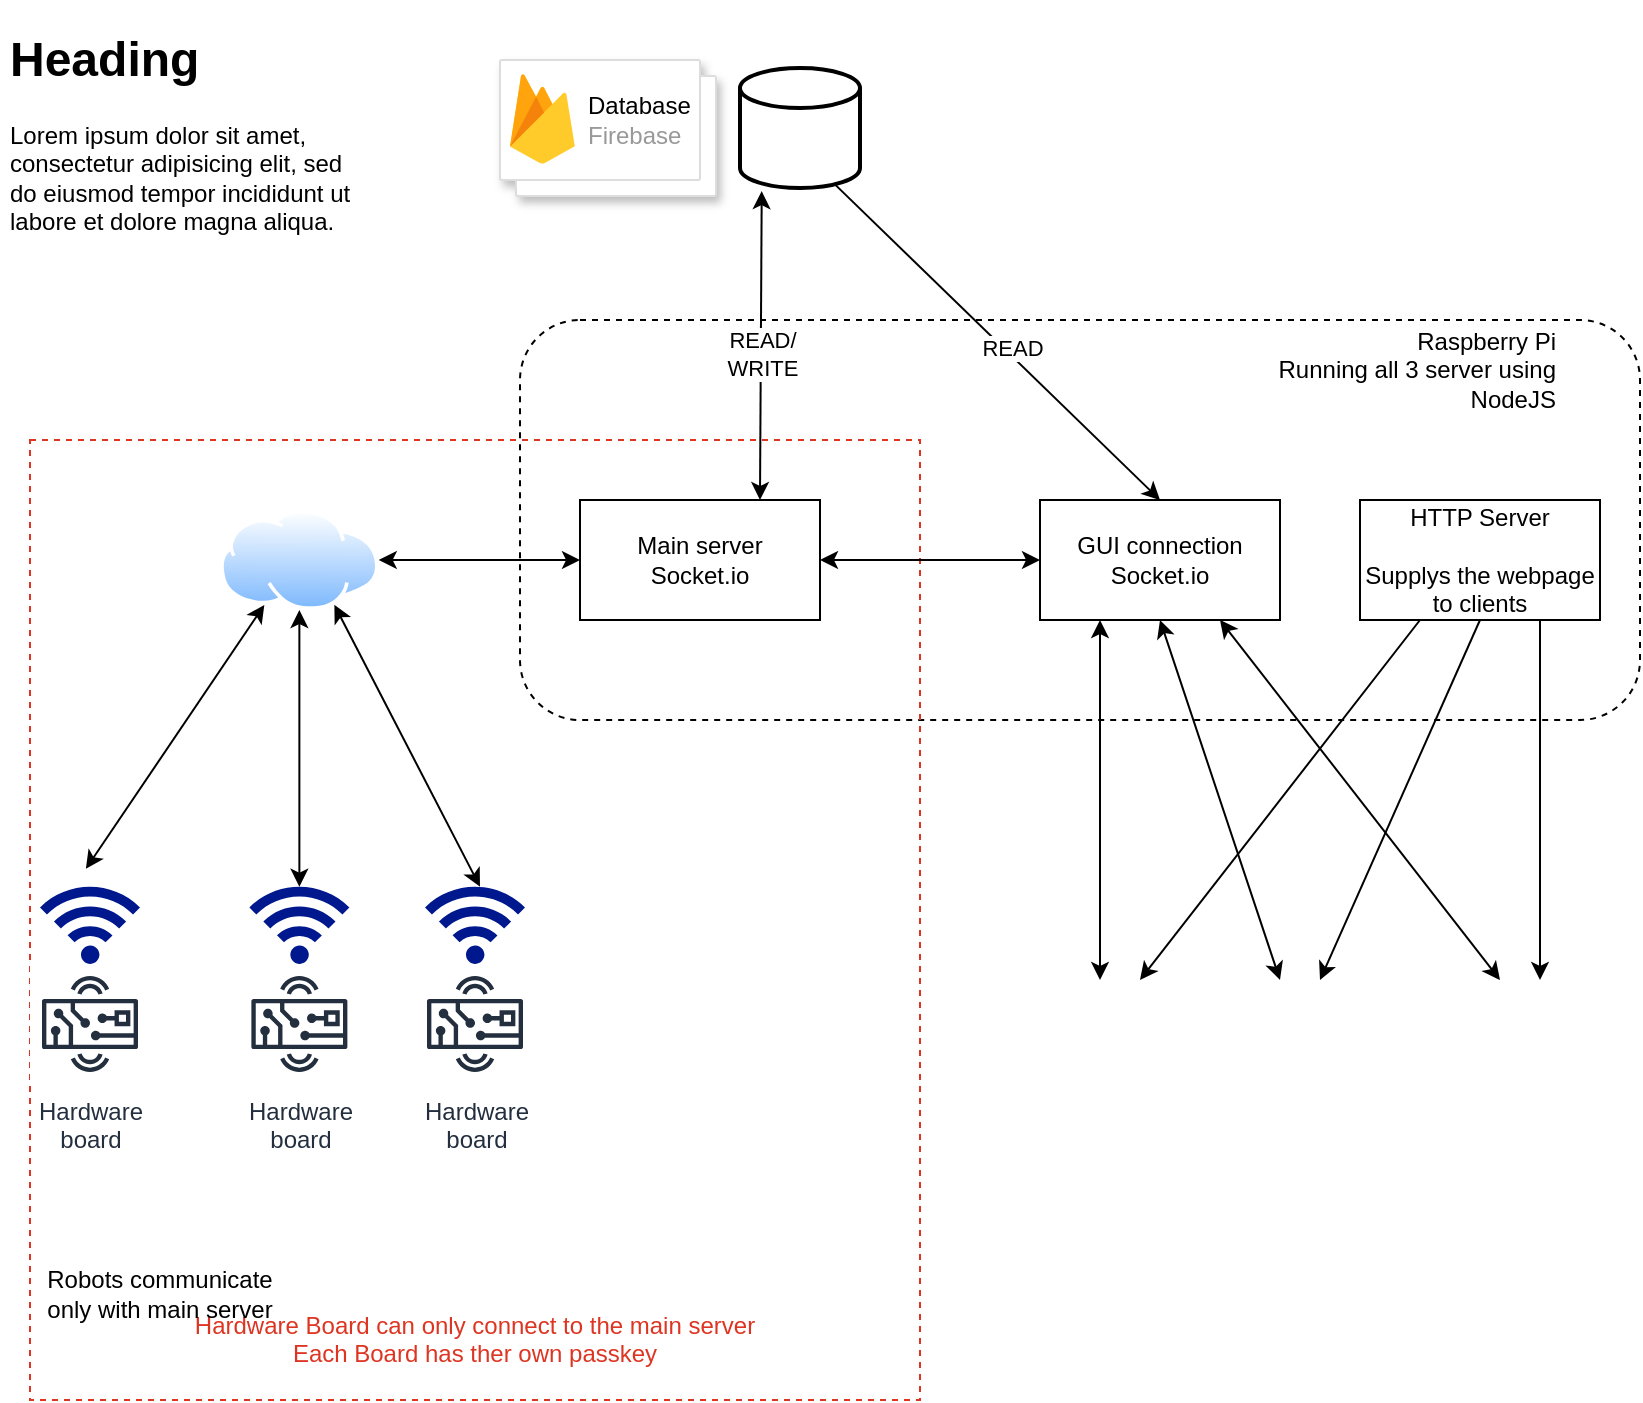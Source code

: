 <mxfile version="13.8.5" type="github"><diagram id="N1To2ka2dy3rgacoOl0m" name="Page-1"><mxGraphModel dx="1183" dy="1512" grid="1" gridSize="10" guides="1" tooltips="1" connect="1" arrows="1" fold="1" page="1" pageScale="1" pageWidth="1169" pageHeight="827" math="0" shadow="0"><root><mxCell id="0"/><mxCell id="1" parent="0"/><mxCell id="W8lxEUYwI2XWaNMHVZm_-56" value="" style="rounded=1;whiteSpace=wrap;html=1;dashed=1;fillColor=none;" vertex="1" parent="1"><mxGeometry x="260" y="150" width="560" height="200" as="geometry"/></mxCell><mxCell id="W8lxEUYwI2XWaNMHVZm_-40" value="Hardware Board can only connect to the main server&#xA;Each Board has ther own passkey&#xA;" style="fillColor=none;strokeColor=#DD3522;verticalAlign=bottom;fontStyle=0;fontColor=#DD3522;dashed=1;" vertex="1" parent="1"><mxGeometry x="15" y="210" width="445" height="480" as="geometry"/></mxCell><mxCell id="W8lxEUYwI2XWaNMHVZm_-1" value="" style="strokeWidth=2;html=1;shape=mxgraph.flowchart.database;whiteSpace=wrap;" vertex="1" parent="1"><mxGeometry x="370" y="24" width="60" height="60" as="geometry"/></mxCell><mxCell id="W8lxEUYwI2XWaNMHVZm_-4" value="" style="shape=mxgraph.gcp2.doubleRect;strokeColor=#dddddd;shadow=1;strokeWidth=1;" vertex="1" parent="1"><mxGeometry x="250" y="20" width="108" height="68" as="geometry"/></mxCell><mxCell id="W8lxEUYwI2XWaNMHVZm_-5" value="&lt;div&gt;&lt;font color=&quot;#000000&quot;&gt;Database&lt;/font&gt;&lt;/div&gt;Firebase" style="dashed=0;connectable=0;html=1;fillColor=#5184F3;strokeColor=none;shape=mxgraph.gcp2.firebase;part=1;labelPosition=right;verticalLabelPosition=middle;align=left;verticalAlign=middle;spacingLeft=5;fontColor=#999999;fontSize=12;" vertex="1" parent="W8lxEUYwI2XWaNMHVZm_-4"><mxGeometry width="32.4" height="45" relative="1" as="geometry"><mxPoint x="5" y="7" as="offset"/></mxGeometry></mxCell><mxCell id="W8lxEUYwI2XWaNMHVZm_-7" value="&lt;div&gt;Main server&lt;/div&gt;&lt;div&gt;Socket.io&lt;/div&gt;" style="rounded=0;whiteSpace=wrap;html=1;" vertex="1" parent="1"><mxGeometry x="290" y="240" width="120" height="60" as="geometry"/></mxCell><mxCell id="W8lxEUYwI2XWaNMHVZm_-8" value="&lt;h1&gt;Heading&lt;/h1&gt;&lt;p&gt;Lorem ipsum dolor sit amet, consectetur adipisicing elit, sed do eiusmod tempor incididunt ut labore et dolore magna aliqua.&lt;/p&gt;" style="text;html=1;strokeColor=none;fillColor=none;spacing=5;spacingTop=-20;whiteSpace=wrap;overflow=hidden;rounded=0;" vertex="1" parent="1"><mxGeometry width="190" height="120" as="geometry"/></mxCell><mxCell id="W8lxEUYwI2XWaNMHVZm_-9" value="" style="shape=image;html=1;verticalAlign=top;verticalLabelPosition=bottom;labelBackgroundColor=#ffffff;imageAspect=0;aspect=fixed;image=https://cdn4.iconfinder.com/data/icons/Isloo_icons_by_IconFinder/128/screen_on.png" vertex="1" parent="1"><mxGeometry x="510" y="480" width="80" height="80" as="geometry"/></mxCell><mxCell id="W8lxEUYwI2XWaNMHVZm_-10" value="" style="shape=image;html=1;verticalAlign=top;verticalLabelPosition=bottom;labelBackgroundColor=#ffffff;imageAspect=0;aspect=fixed;image=https://cdn4.iconfinder.com/data/icons/Isloo_icons_by_IconFinder/128/screen_on.png" vertex="1" parent="1"><mxGeometry x="730" y="480" width="80" height="80" as="geometry"/></mxCell><mxCell id="W8lxEUYwI2XWaNMHVZm_-11" value="" style="shape=image;html=1;verticalAlign=top;verticalLabelPosition=bottom;labelBackgroundColor=#ffffff;imageAspect=0;aspect=fixed;image=https://cdn4.iconfinder.com/data/icons/Isloo_icons_by_IconFinder/128/screen_on.png" vertex="1" parent="1"><mxGeometry x="620" y="480" width="80" height="80" as="geometry"/></mxCell><mxCell id="W8lxEUYwI2XWaNMHVZm_-12" value="&lt;div&gt;GUI connection&lt;br&gt;&lt;/div&gt;&lt;div&gt;Socket.io&lt;/div&gt;" style="rounded=0;whiteSpace=wrap;html=1;" vertex="1" parent="1"><mxGeometry x="520" y="240" width="120" height="60" as="geometry"/></mxCell><mxCell id="W8lxEUYwI2XWaNMHVZm_-13" value="&lt;div&gt;HTTP Server&lt;br&gt;&lt;/div&gt;&lt;div&gt;&lt;br&gt;&lt;/div&gt;Supplys the webpage to clients" style="rounded=0;whiteSpace=wrap;html=1;" vertex="1" parent="1"><mxGeometry x="680" y="240" width="120" height="60" as="geometry"/></mxCell><mxCell id="W8lxEUYwI2XWaNMHVZm_-22" value="" style="endArrow=classic;startArrow=classic;html=1;entryX=0.181;entryY=1.026;entryDx=0;entryDy=0;entryPerimeter=0;exitX=0.75;exitY=0;exitDx=0;exitDy=0;" edge="1" parent="1" source="W8lxEUYwI2XWaNMHVZm_-7" target="W8lxEUYwI2XWaNMHVZm_-1"><mxGeometry width="50" height="50" relative="1" as="geometry"><mxPoint x="100" y="240" as="sourcePoint"/><mxPoint x="150" y="190" as="targetPoint"/></mxGeometry></mxCell><mxCell id="W8lxEUYwI2XWaNMHVZm_-24" value="&lt;div&gt;READ/&lt;/div&gt;&lt;div&gt;WRITE&lt;/div&gt;" style="edgeLabel;html=1;align=center;verticalAlign=middle;resizable=0;points=[];" vertex="1" connectable="0" parent="W8lxEUYwI2XWaNMHVZm_-22"><mxGeometry x="-0.049" relative="1" as="geometry"><mxPoint as="offset"/></mxGeometry></mxCell><mxCell id="W8lxEUYwI2XWaNMHVZm_-23" value="" style="endArrow=classic;html=1;entryX=0.5;entryY=0;entryDx=0;entryDy=0;exitX=0.795;exitY=0.974;exitDx=0;exitDy=0;exitPerimeter=0;" edge="1" parent="1" source="W8lxEUYwI2XWaNMHVZm_-1" target="W8lxEUYwI2XWaNMHVZm_-12"><mxGeometry width="50" height="50" relative="1" as="geometry"><mxPoint x="400" y="90" as="sourcePoint"/><mxPoint x="430" y="280" as="targetPoint"/></mxGeometry></mxCell><mxCell id="W8lxEUYwI2XWaNMHVZm_-25" value="READ" style="edgeLabel;html=1;align=center;verticalAlign=middle;resizable=0;points=[];" vertex="1" connectable="0" parent="W8lxEUYwI2XWaNMHVZm_-23"><mxGeometry x="0.067" y="3" relative="1" as="geometry"><mxPoint as="offset"/></mxGeometry></mxCell><mxCell id="W8lxEUYwI2XWaNMHVZm_-26" value="Hardware&#xA;board" style="outlineConnect=0;fontColor=#232F3E;gradientColor=none;strokeColor=#232F3E;fillColor=#ffffff;dashed=0;verticalLabelPosition=bottom;verticalAlign=top;align=center;html=1;fontSize=12;fontStyle=0;aspect=fixed;shape=mxgraph.aws4.resourceIcon;resIcon=mxgraph.aws4.hardware_board;" vertex="1" parent="1"><mxGeometry x="15" y="472" width="60" height="60" as="geometry"/></mxCell><mxCell id="W8lxEUYwI2XWaNMHVZm_-27" value="Hardware&#xA;board" style="outlineConnect=0;fontColor=#232F3E;gradientColor=none;strokeColor=#232F3E;fillColor=#ffffff;dashed=0;verticalLabelPosition=bottom;verticalAlign=top;align=center;html=1;fontSize=12;fontStyle=0;aspect=fixed;shape=mxgraph.aws4.resourceIcon;resIcon=mxgraph.aws4.hardware_board;" vertex="1" parent="1"><mxGeometry x="119.69" y="472" width="60" height="60" as="geometry"/></mxCell><mxCell id="W8lxEUYwI2XWaNMHVZm_-30" value="" style="aspect=fixed;perimeter=ellipsePerimeter;html=1;align=center;shadow=0;dashed=0;spacingTop=3;image;image=img/lib/active_directory/internet_cloud.svg;fillColor=none;" vertex="1" parent="1"><mxGeometry x="110" y="245" width="79.37" height="50" as="geometry"/></mxCell><mxCell id="W8lxEUYwI2XWaNMHVZm_-33" value="" style="aspect=fixed;pointerEvents=1;shadow=0;dashed=0;html=1;strokeColor=none;labelPosition=center;verticalLabelPosition=bottom;verticalAlign=top;align=center;fillColor=#00188D;shape=mxgraph.mscae.enterprise.wireless_connection;direction=north;" vertex="1" parent="1"><mxGeometry x="20" y="430" width="50" height="42" as="geometry"/></mxCell><mxCell id="W8lxEUYwI2XWaNMHVZm_-34" value="" style="aspect=fixed;pointerEvents=1;shadow=0;dashed=0;html=1;strokeColor=none;labelPosition=center;verticalLabelPosition=bottom;verticalAlign=top;align=center;fillColor=#00188D;shape=mxgraph.mscae.enterprise.wireless_connection;direction=north;" vertex="1" parent="1"><mxGeometry x="124.69" y="430" width="50" height="42" as="geometry"/></mxCell><mxCell id="W8lxEUYwI2XWaNMHVZm_-36" value="" style="endArrow=classic;startArrow=classic;html=1;entryX=0.25;entryY=1;entryDx=0;entryDy=0;exitX=1.133;exitY=0.459;exitDx=0;exitDy=0;exitPerimeter=0;" edge="1" parent="1" source="W8lxEUYwI2XWaNMHVZm_-33" target="W8lxEUYwI2XWaNMHVZm_-30"><mxGeometry width="50" height="50" relative="1" as="geometry"><mxPoint x="20" y="280" as="sourcePoint"/><mxPoint x="70" y="230" as="targetPoint"/></mxGeometry></mxCell><mxCell id="W8lxEUYwI2XWaNMHVZm_-38" value="Robots communicate only with main server " style="text;html=1;strokeColor=none;fillColor=none;align=center;verticalAlign=middle;whiteSpace=wrap;rounded=0;dashed=1;" vertex="1" parent="1"><mxGeometry x="15" y="612" width="130" height="50" as="geometry"/></mxCell><mxCell id="W8lxEUYwI2XWaNMHVZm_-41" value="" style="endArrow=classic;startArrow=classic;html=1;entryX=1;entryY=0.5;entryDx=0;entryDy=0;exitX=0;exitY=0.5;exitDx=0;exitDy=0;" edge="1" parent="1" source="W8lxEUYwI2XWaNMHVZm_-7" target="W8lxEUYwI2XWaNMHVZm_-30"><mxGeometry width="50" height="50" relative="1" as="geometry"><mxPoint x="260" y="150" as="sourcePoint"/><mxPoint x="280" y="170" as="targetPoint"/></mxGeometry></mxCell><mxCell id="W8lxEUYwI2XWaNMHVZm_-44" value="" style="endArrow=classic;startArrow=classic;html=1;exitX=0.92;exitY=0.5;exitDx=0;exitDy=0;exitPerimeter=0;entryX=0.5;entryY=1;entryDx=0;entryDy=0;" edge="1" parent="1" source="W8lxEUYwI2XWaNMHVZm_-34" target="W8lxEUYwI2XWaNMHVZm_-30"><mxGeometry width="50" height="50" relative="1" as="geometry"><mxPoint x="70" y="170" as="sourcePoint"/><mxPoint x="120" y="120" as="targetPoint"/></mxGeometry></mxCell><mxCell id="W8lxEUYwI2XWaNMHVZm_-45" value="" style="endArrow=classic;startArrow=classic;html=1;entryX=0.25;entryY=1;entryDx=0;entryDy=0;" edge="1" parent="1" source="W8lxEUYwI2XWaNMHVZm_-9" target="W8lxEUYwI2XWaNMHVZm_-12"><mxGeometry width="50" height="50" relative="1" as="geometry"><mxPoint x="450" y="410" as="sourcePoint"/><mxPoint x="500" y="360" as="targetPoint"/></mxGeometry></mxCell><mxCell id="W8lxEUYwI2XWaNMHVZm_-46" value="" style="endArrow=classic;startArrow=classic;html=1;entryX=0.5;entryY=1;entryDx=0;entryDy=0;exitX=0.25;exitY=0;exitDx=0;exitDy=0;" edge="1" parent="1" source="W8lxEUYwI2XWaNMHVZm_-11" target="W8lxEUYwI2XWaNMHVZm_-12"><mxGeometry width="50" height="50" relative="1" as="geometry"><mxPoint x="600.0" y="460" as="sourcePoint"/><mxPoint x="530.0" y="300" as="targetPoint"/></mxGeometry></mxCell><mxCell id="W8lxEUYwI2XWaNMHVZm_-47" value="" style="endArrow=classic;startArrow=classic;html=1;entryX=0.75;entryY=1;entryDx=0;entryDy=0;exitX=0.25;exitY=0;exitDx=0;exitDy=0;" edge="1" parent="1" source="W8lxEUYwI2XWaNMHVZm_-10" target="W8lxEUYwI2XWaNMHVZm_-12"><mxGeometry width="50" height="50" relative="1" as="geometry"><mxPoint x="630.0" y="460" as="sourcePoint"/><mxPoint x="500.0" y="300" as="targetPoint"/></mxGeometry></mxCell><mxCell id="W8lxEUYwI2XWaNMHVZm_-48" value="" style="endArrow=classic;html=1;exitX=0.5;exitY=1;exitDx=0;exitDy=0;entryX=0.5;entryY=0;entryDx=0;entryDy=0;" edge="1" parent="1" source="W8lxEUYwI2XWaNMHVZm_-13" target="W8lxEUYwI2XWaNMHVZm_-11"><mxGeometry width="50" height="50" relative="1" as="geometry"><mxPoint x="700" y="360" as="sourcePoint"/><mxPoint x="750" y="310" as="targetPoint"/></mxGeometry></mxCell><mxCell id="W8lxEUYwI2XWaNMHVZm_-49" value="" style="endArrow=classic;html=1;exitX=0.75;exitY=1;exitDx=0;exitDy=0;entryX=0.5;entryY=0;entryDx=0;entryDy=0;" edge="1" parent="1" source="W8lxEUYwI2XWaNMHVZm_-13" target="W8lxEUYwI2XWaNMHVZm_-10"><mxGeometry width="50" height="50" relative="1" as="geometry"><mxPoint x="680.0" y="300" as="sourcePoint"/><mxPoint x="760" y="460" as="targetPoint"/></mxGeometry></mxCell><mxCell id="W8lxEUYwI2XWaNMHVZm_-50" value="" style="endArrow=classic;html=1;exitX=0.25;exitY=1;exitDx=0;exitDy=0;entryX=0.75;entryY=0;entryDx=0;entryDy=0;" edge="1" parent="1" source="W8lxEUYwI2XWaNMHVZm_-13" target="W8lxEUYwI2XWaNMHVZm_-9"><mxGeometry width="50" height="50" relative="1" as="geometry"><mxPoint x="590.0" y="300" as="sourcePoint"/><mxPoint x="670" y="460" as="targetPoint"/></mxGeometry></mxCell><mxCell id="W8lxEUYwI2XWaNMHVZm_-51" value="" style="endArrow=classic;startArrow=classic;html=1;exitX=1;exitY=0.5;exitDx=0;exitDy=0;entryX=0;entryY=0.5;entryDx=0;entryDy=0;" edge="1" parent="1" source="W8lxEUYwI2XWaNMHVZm_-7" target="W8lxEUYwI2XWaNMHVZm_-12"><mxGeometry width="50" height="50" relative="1" as="geometry"><mxPoint x="650" y="150" as="sourcePoint"/><mxPoint x="700" y="100" as="targetPoint"/></mxGeometry></mxCell><mxCell id="W8lxEUYwI2XWaNMHVZm_-52" value="Hardware&#xA;board" style="outlineConnect=0;fontColor=#232F3E;gradientColor=none;strokeColor=#232F3E;fillColor=#ffffff;dashed=0;verticalLabelPosition=bottom;verticalAlign=top;align=center;html=1;fontSize=12;fontStyle=0;aspect=fixed;shape=mxgraph.aws4.resourceIcon;resIcon=mxgraph.aws4.hardware_board;" vertex="1" parent="1"><mxGeometry x="207.5" y="472" width="60" height="60" as="geometry"/></mxCell><mxCell id="W8lxEUYwI2XWaNMHVZm_-53" value="" style="aspect=fixed;pointerEvents=1;shadow=0;dashed=0;html=1;strokeColor=none;labelPosition=center;verticalLabelPosition=bottom;verticalAlign=top;align=center;fillColor=#00188D;shape=mxgraph.mscae.enterprise.wireless_connection;direction=north;" vertex="1" parent="1"><mxGeometry x="212.5" y="430" width="50" height="42" as="geometry"/></mxCell><mxCell id="W8lxEUYwI2XWaNMHVZm_-54" value="" style="endArrow=classic;startArrow=classic;html=1;exitX=0.92;exitY=0.5;exitDx=0;exitDy=0;exitPerimeter=0;entryX=0.75;entryY=1;entryDx=0;entryDy=0;" edge="1" parent="1" target="W8lxEUYwI2XWaNMHVZm_-30"><mxGeometry width="50" height="50" relative="1" as="geometry"><mxPoint x="240.0" y="433.36" as="sourcePoint"/><mxPoint x="220" y="360" as="targetPoint"/></mxGeometry></mxCell><mxCell id="W8lxEUYwI2XWaNMHVZm_-57" value="&lt;div&gt;Raspberry Pi &lt;br&gt;&lt;/div&gt;&lt;div&gt;Running all 3 server using NodeJS&lt;br&gt;&lt;/div&gt;" style="text;html=1;strokeColor=none;fillColor=none;align=right;verticalAlign=middle;whiteSpace=wrap;rounded=0;" vertex="1" parent="1"><mxGeometry x="630" y="150" width="150" height="50" as="geometry"/></mxCell></root></mxGraphModel></diagram></mxfile>